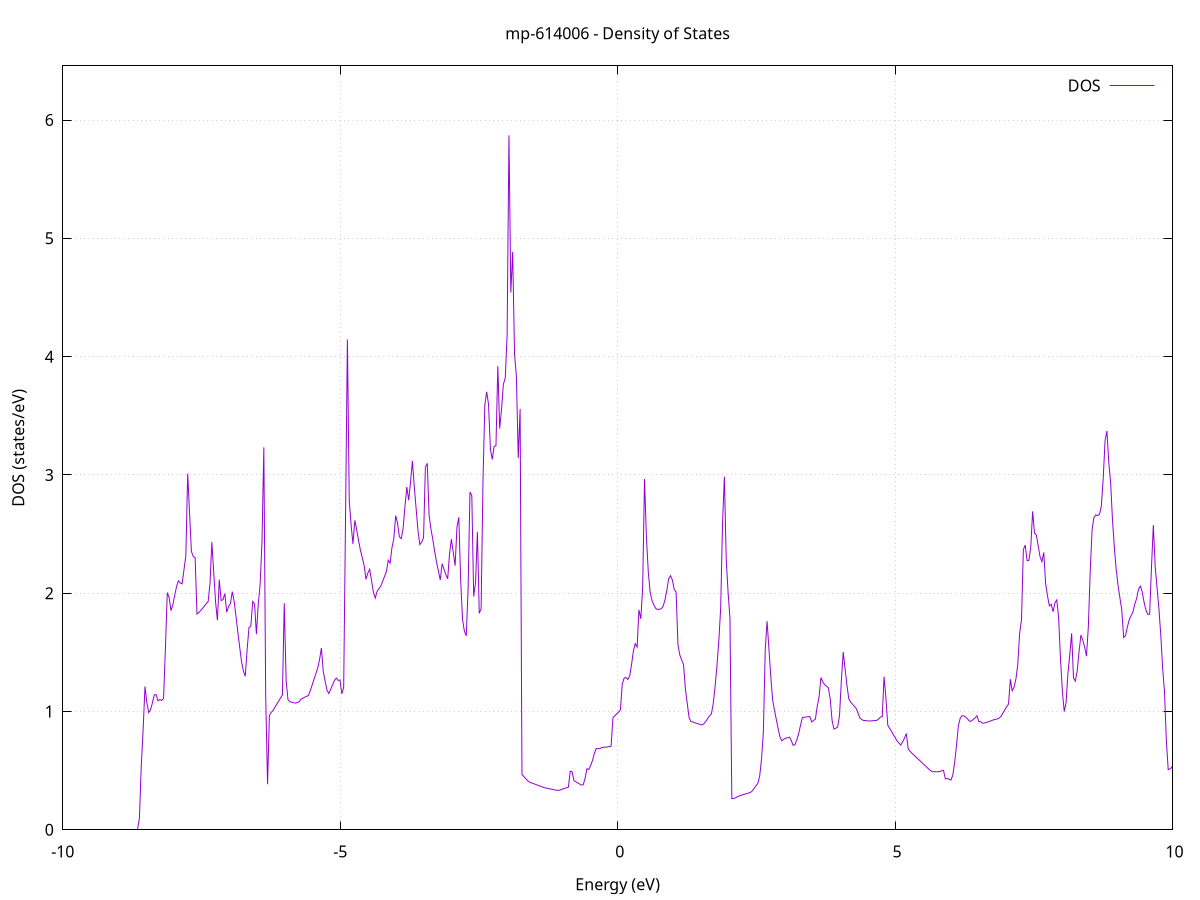 set title 'mp-614006 - Density of States'
set xlabel 'Energy (eV)'
set ylabel 'DOS (states/eV)'
set grid
set xrange [-10:10]
set yrange [0:6.458]
set xzeroaxis lt -1
set terminal png size 800,600
set output 'mp-614006_dos_gnuplot.png'
plot '-' using 1:2 with lines title 'DOS'
-23.345200 0.000000
-23.311700 0.000000
-23.278300 0.000000
-23.244800 0.000000
-23.211300 0.000000
-23.177900 0.000000
-23.144400 0.000000
-23.110900 0.000000
-23.077500 0.000000
-23.044000 0.000000
-23.010500 0.000000
-22.977000 0.000000
-22.943600 0.000000
-22.910100 0.000000
-22.876600 0.000000
-22.843200 0.000000
-22.809700 0.000000
-22.776200 0.000000
-22.742800 0.000000
-22.709300 0.000000
-22.675800 0.000000
-22.642400 0.000000
-22.608900 0.000000
-22.575400 0.000000
-22.542000 0.000000
-22.508500 0.000000
-22.475000 0.000000
-22.441600 0.000000
-22.408100 0.000000
-22.374600 0.000000
-22.341100 0.000000
-22.307700 0.000000
-22.274200 0.000000
-22.240700 0.000000
-22.207300 0.000000
-22.173800 0.000000
-22.140300 0.000000
-22.106900 0.000000
-22.073400 0.000000
-22.039900 0.000000
-22.006500 0.000000
-21.973000 0.000000
-21.939500 0.000000
-21.906100 0.000000
-21.872600 0.000000
-21.839100 0.000000
-21.805600 0.000000
-21.772200 0.000000
-21.738700 0.000000
-21.705200 0.000000
-21.671800 0.000000
-21.638300 0.000000
-21.604800 0.000000
-21.571400 0.000000
-21.537900 0.000000
-21.504400 0.000000
-21.471000 0.000000
-21.437500 0.000000
-21.404000 0.000000
-21.370600 0.000000
-21.337100 0.000000
-21.303600 0.000000
-21.270100 0.000000
-21.236700 0.000000
-21.203200 0.000000
-21.169700 0.000000
-21.136300 0.000000
-21.102800 0.000000
-21.069300 0.000000
-21.035900 0.000000
-21.002400 0.000000
-20.968900 0.000000
-20.935500 0.000000
-20.902000 0.000000
-20.868500 0.000000
-20.835100 0.000000
-20.801600 0.000000
-20.768100 0.000000
-20.734700 0.000000
-20.701200 0.000000
-20.667700 0.000000
-20.634200 0.000000
-20.600800 0.000000
-20.567300 0.000000
-20.533800 0.000000
-20.500400 0.000000
-20.466900 0.000000
-20.433400 0.000000
-20.400000 0.000000
-20.366500 0.000000
-20.333000 0.000000
-20.299600 0.059600
-20.266100 0.731300
-20.232600 0.445300
-20.199200 0.503000
-20.165700 0.481400
-20.132200 0.460300
-20.098700 0.481900
-20.065300 0.503500
-20.031800 0.486800
-19.998300 0.485700
-19.964900 0.484600
-19.931400 0.496300
-19.897900 0.508600
-19.864500 0.520800
-19.831000 0.511200
-19.797500 0.507700
-19.764100 0.777700
-19.730600 0.962300
-19.697100 1.037800
-19.663700 1.091500
-19.630200 1.037200
-19.596700 1.060500
-19.563300 1.087900
-19.529800 1.079200
-19.496300 1.085600
-19.462800 1.092800
-19.429400 1.114600
-19.395900 1.137000
-19.362400 1.156700
-19.329000 1.145000
-19.295500 1.157400
-19.262000 1.171400
-19.228600 1.186700
-19.195100 1.206100
-19.161600 1.225600
-19.128200 1.233600
-19.094700 1.245800
-19.061200 1.262400
-19.027800 1.284400
-18.994300 1.305600
-18.960800 1.326700
-18.927300 1.348600
-18.893900 1.369700
-18.860400 1.392400
-18.826900 1.415400
-18.793500 1.439000
-18.760000 1.463100
-18.726500 1.504900
-18.693100 1.539600
-18.659600 1.574400
-18.626100 1.622600
-18.592700 1.665200
-18.559200 1.707400
-18.525700 1.750800
-18.492300 1.794600
-18.458800 1.856100
-18.425300 1.941600
-18.391800 2.044200
-18.358400 2.154500
-18.324900 2.262400
-18.291400 2.389700
-18.258000 2.531100
-18.224500 2.707800
-18.191000 3.081300
-18.157600 8.892100
-18.124100 3.334200
-18.090600 3.040400
-18.057200 3.274600
-18.023700 3.293800
-17.990200 3.867300
-17.956800 4.174800
-17.923300 3.066300
-17.889800 2.949700
-17.856400 2.785000
-17.822900 2.576500
-17.789400 2.119100
-17.755900 2.213400
-17.722500 0.000000
-17.689000 0.000000
-17.655500 0.000000
-17.622100 0.000000
-17.588600 0.000000
-17.555100 0.000000
-17.521700 0.000000
-17.488200 0.000000
-17.454700 0.000000
-17.421300 0.000000
-17.387800 0.000000
-17.354300 0.000000
-17.320900 0.000000
-17.287400 0.000000
-17.253900 0.000000
-17.220400 0.000000
-17.187000 0.000000
-17.153500 0.000000
-17.120000 0.000000
-17.086600 0.000000
-17.053100 0.000000
-17.019600 0.000000
-16.986200 0.000000
-16.952700 0.000000
-16.919200 0.000000
-16.885800 0.000000
-16.852300 0.000000
-16.818800 0.000000
-16.785400 0.000000
-16.751900 0.000000
-16.718400 0.000000
-16.684900 0.000000
-16.651500 0.000000
-16.618000 0.000000
-16.584500 0.000000
-16.551100 0.000000
-16.517600 0.000000
-16.484100 0.000000
-16.450700 0.000000
-16.417200 0.000000
-16.383700 0.000000
-16.350300 0.000000
-16.316800 0.000000
-16.283300 0.000000
-16.249900 0.000000
-16.216400 0.000000
-16.182900 0.000000
-16.149500 0.000000
-16.116000 0.000000
-16.082500 0.000000
-16.049000 0.000000
-16.015600 0.000000
-15.982100 0.000000
-15.948600 0.000000
-15.915200 0.000000
-15.881700 0.000000
-15.848200 0.000000
-15.814800 0.000000
-15.781300 0.000000
-15.747800 0.000000
-15.714400 0.000000
-15.680900 0.000000
-15.647400 0.000000
-15.614000 0.000000
-15.580500 0.000000
-15.547000 0.000000
-15.513500 0.000000
-15.480100 0.000000
-15.446600 0.000000
-15.413100 0.000000
-15.379700 0.000000
-15.346200 0.000000
-15.312700 0.000000
-15.279300 0.000000
-15.245800 0.000000
-15.212300 0.000000
-15.178900 0.000000
-15.145400 0.000000
-15.111900 0.000000
-15.078500 0.000000
-15.045000 0.000000
-15.011500 0.000000
-14.978100 0.000000
-14.944600 0.000000
-14.911100 0.000000
-14.877600 0.000000
-14.844200 0.000000
-14.810700 0.000000
-14.777200 0.000000
-14.743800 0.000000
-14.710300 0.000000
-14.676800 0.000000
-14.643400 0.000000
-14.609900 0.000000
-14.576400 0.000000
-14.543000 0.000000
-14.509500 0.000000
-14.476000 0.000000
-14.442600 0.000000
-14.409100 0.000000
-14.375600 0.000000
-14.342100 0.000000
-14.308700 0.000000
-14.275200 0.000000
-14.241700 0.000000
-14.208300 0.000000
-14.174800 0.000000
-14.141300 0.000000
-14.107900 0.000000
-14.074400 0.000000
-14.040900 0.000000
-14.007500 0.000000
-13.974000 0.000000
-13.940500 0.000000
-13.907100 0.000000
-13.873600 0.000000
-13.840100 0.000000
-13.806600 0.000000
-13.773200 0.000000
-13.739700 0.000000
-13.706200 0.000000
-13.672800 0.000000
-13.639300 0.000000
-13.605800 0.000000
-13.572400 0.000000
-13.538900 0.000000
-13.505400 0.000000
-13.472000 0.000000
-13.438500 0.000000
-13.405000 0.000000
-13.371600 0.000000
-13.338100 0.000000
-13.304600 0.000000
-13.271200 0.000000
-13.237700 0.000000
-13.204200 0.000000
-13.170700 0.000000
-13.137300 0.000000
-13.103800 0.000000
-13.070300 0.000000
-13.036900 0.000000
-13.003400 0.000000
-12.969900 0.000000
-12.936500 0.000000
-12.903000 0.000000
-12.869500 0.000000
-12.836100 0.000000
-12.802600 0.000000
-12.769100 0.000000
-12.735700 0.000000
-12.702200 0.000000
-12.668700 0.000000
-12.635200 0.000000
-12.601800 0.000000
-12.568300 0.000000
-12.534800 0.000000
-12.501400 0.000000
-12.467900 0.000000
-12.434400 0.000000
-12.401000 0.000000
-12.367500 0.000000
-12.334000 0.000000
-12.300600 0.000000
-12.267100 0.000000
-12.233600 0.000000
-12.200200 0.000000
-12.166700 0.000000
-12.133200 0.000000
-12.099700 0.000000
-12.066300 0.000000
-12.032800 0.000000
-11.999300 0.000000
-11.965900 0.000000
-11.932400 0.000000
-11.898900 0.000000
-11.865500 0.000000
-11.832000 0.000000
-11.798500 0.000000
-11.765100 0.000000
-11.731600 0.000000
-11.698100 0.000000
-11.664700 0.000000
-11.631200 0.000000
-11.597700 0.000000
-11.564300 0.000000
-11.530800 0.000000
-11.497300 0.000000
-11.463800 0.000000
-11.430400 0.000000
-11.396900 0.000000
-11.363400 0.000000
-11.330000 0.000000
-11.296500 0.000000
-11.263000 0.000000
-11.229600 0.000000
-11.196100 0.000000
-11.162600 0.000000
-11.129200 0.000000
-11.095700 0.000000
-11.062200 0.000000
-11.028800 0.000000
-10.995300 0.000000
-10.961800 0.000000
-10.928300 0.000000
-10.894900 0.000000
-10.861400 0.000000
-10.827900 0.000000
-10.794500 0.000000
-10.761000 0.000000
-10.727500 0.000000
-10.694100 0.000000
-10.660600 0.000000
-10.627100 0.000000
-10.593700 0.000000
-10.560200 0.000000
-10.526700 0.000000
-10.493300 0.000000
-10.459800 0.000000
-10.426300 0.000000
-10.392900 0.000000
-10.359400 0.000000
-10.325900 0.000000
-10.292400 0.000000
-10.259000 0.000000
-10.225500 0.000000
-10.192000 0.000000
-10.158600 0.000000
-10.125100 0.000000
-10.091600 0.000000
-10.058200 0.000000
-10.024700 0.000000
-9.991200 0.000000
-9.957800 0.000000
-9.924300 0.000000
-9.890800 0.000000
-9.857400 0.000000
-9.823900 0.000000
-9.790400 0.000000
-9.756900 0.000000
-9.723500 0.000000
-9.690000 0.000000
-9.656500 0.000000
-9.623100 0.000000
-9.589600 0.000000
-9.556100 0.000000
-9.522700 0.000000
-9.489200 0.000000
-9.455700 0.000000
-9.422300 0.000000
-9.388800 0.000000
-9.355300 0.000000
-9.321900 0.000000
-9.288400 0.000000
-9.254900 0.000000
-9.221400 0.000000
-9.188000 0.000000
-9.154500 0.000000
-9.121000 0.000000
-9.087600 0.000000
-9.054100 0.000000
-9.020600 0.000000
-8.987200 0.000000
-8.953700 0.000000
-8.920200 0.000000
-8.886800 0.000000
-8.853300 0.000000
-8.819800 0.000000
-8.786400 0.000000
-8.752900 0.000000
-8.719400 0.000000
-8.686000 0.000000
-8.652500 0.000000
-8.619000 0.097700
-8.585500 0.543200
-8.552100 0.846100
-8.518600 1.211600
-8.485100 1.075500
-8.451700 0.990800
-8.418200 1.015100
-8.384700 1.072800
-8.351300 1.141800
-8.317800 1.142200
-8.284300 1.090000
-8.250900 1.100600
-8.217400 1.093200
-8.183900 1.111300
-8.150500 1.533000
-8.117000 2.005000
-8.083500 1.963000
-8.050000 1.852800
-8.016600 1.900800
-7.983100 1.981900
-7.949600 2.056400
-7.916200 2.104400
-7.882700 2.086000
-7.849200 2.079600
-7.815800 2.198900
-7.782300 2.317200
-7.748800 3.011700
-7.715400 2.682000
-7.681900 2.352300
-7.648400 2.310600
-7.615000 2.301400
-7.581500 1.823100
-7.548000 1.836700
-7.514500 1.854000
-7.481100 1.871400
-7.447600 1.892200
-7.414100 1.913600
-7.380700 1.927700
-7.347200 2.079700
-7.313700 2.432200
-7.280300 2.179500
-7.246800 1.928400
-7.213300 1.771500
-7.179900 2.114600
-7.146400 1.938500
-7.112900 1.945200
-7.079500 1.997200
-7.046000 1.839500
-7.012500 1.886900
-6.979100 1.911400
-6.945600 2.013400
-6.912100 1.932700
-6.878600 1.804900
-6.845200 1.669600
-6.811700 1.543800
-6.778200 1.420100
-6.744800 1.342000
-6.711300 1.298200
-6.677800 1.523800
-6.644400 1.708900
-6.610900 1.721600
-6.577400 1.930100
-6.544000 1.908900
-6.510500 1.653800
-6.477000 1.908100
-6.443600 2.073600
-6.410100 2.431400
-6.376600 3.233200
-6.343100 1.130200
-6.309700 0.384800
-6.276200 0.966800
-6.242700 0.992400
-6.209300 1.010400
-6.175800 1.036400
-6.142300 1.062400
-6.108900 1.088300
-6.075400 1.114300
-6.041900 1.140300
-6.008500 1.914800
-5.975000 1.260900
-5.941500 1.099700
-5.908100 1.082600
-5.874600 1.078300
-5.841100 1.074400
-5.807700 1.070500
-5.774200 1.076100
-5.740700 1.082100
-5.707200 1.104600
-5.673800 1.112600
-5.640300 1.120700
-5.606800 1.128000
-5.573400 1.134200
-5.539900 1.175600
-5.506400 1.224100
-5.473000 1.271600
-5.439500 1.318900
-5.406000 1.366300
-5.372600 1.438400
-5.339100 1.536200
-5.305600 1.337700
-5.272200 1.258200
-5.238700 1.179700
-5.205200 1.151500
-5.171700 1.188300
-5.138300 1.225200
-5.104800 1.262100
-5.071300 1.282400
-5.037900 1.263400
-5.004400 1.264400
-4.970900 1.149300
-4.937500 1.204700
-4.904000 2.652100
-4.870500 4.145200
-4.837100 2.784200
-4.803600 2.575700
-4.770100 2.416600
-4.736700 2.615400
-4.703200 2.537400
-4.669700 2.445500
-4.636200 2.364400
-4.602800 2.300400
-4.569300 2.235200
-4.535800 2.117900
-4.502400 2.170500
-4.468900 2.202500
-4.435400 2.105700
-4.402000 2.009200
-4.368500 1.958300
-4.335000 2.015400
-4.301600 2.039300
-4.268100 2.060800
-4.234600 2.101500
-4.201200 2.142200
-4.167700 2.182900
-4.134200 2.279300
-4.100800 2.253400
-4.067300 2.385600
-4.033800 2.461900
-4.000300 2.656200
-3.966900 2.590900
-3.933400 2.476200
-3.899900 2.460600
-3.866500 2.546600
-3.833000 2.732600
-3.799500 2.897900
-3.766100 2.786100
-3.732600 2.940500
-3.699100 3.117100
-3.665700 2.904200
-3.632200 2.716500
-3.598700 2.529600
-3.565300 2.410700
-3.531800 2.432500
-3.498300 2.469500
-3.464800 3.066100
-3.431400 3.098200
-3.397900 2.658300
-3.364400 2.541300
-3.331000 2.453500
-3.297500 2.351200
-3.264000 2.263600
-3.230600 2.188100
-3.197100 2.111900
-3.163600 2.249200
-3.130200 2.203300
-3.096700 2.158900
-3.063200 2.120400
-3.029800 2.334300
-2.996300 2.457000
-2.962800 2.344800
-2.929300 2.232600
-2.895900 2.558800
-2.862400 2.642300
-2.828900 2.104000
-2.795500 1.778500
-2.762000 1.678600
-2.728500 1.639600
-2.695100 2.039300
-2.661600 2.855700
-2.628100 2.823400
-2.594700 1.972700
-2.561200 2.089300
-2.527700 2.518800
-2.494300 1.830000
-2.460800 1.868900
-2.427300 2.940400
-2.393900 3.589400
-2.360400 3.702400
-2.326900 3.597300
-2.293400 3.218400
-2.260000 3.130700
-2.226500 3.240800
-2.193000 3.247300
-2.159600 3.919700
-2.126100 3.391600
-2.092600 3.554900
-2.059200 3.767600
-2.025700 3.818000
-1.992200 4.178400
-1.958800 5.870900
-1.925300 4.541100
-1.891800 4.884700
-1.858400 4.022300
-1.824900 3.834200
-1.791400 3.143500
-1.757900 3.557600
-1.724500 0.468500
-1.691000 0.450700
-1.657500 0.432900
-1.624100 0.415000
-1.590600 0.402700
-1.557100 0.396900
-1.523700 0.391100
-1.490200 0.385300
-1.456700 0.379500
-1.423300 0.373700
-1.389800 0.367900
-1.356300 0.362100
-1.322900 0.356300
-1.289400 0.352400
-1.255900 0.349200
-1.222500 0.345900
-1.189000 0.342700
-1.155500 0.339400
-1.122000 0.336200
-1.088600 0.332900
-1.055100 0.333900
-1.021600 0.339100
-0.988200 0.344300
-0.954700 0.349500
-0.921200 0.354800
-0.887800 0.360200
-0.854300 0.495300
-0.820800 0.490900
-0.787400 0.415100
-0.753900 0.405900
-0.720400 0.396600
-0.687000 0.387400
-0.653500 0.378200
-0.620000 0.380900
-0.586500 0.436300
-0.553100 0.516100
-0.519600 0.510100
-0.486100 0.543400
-0.452700 0.586900
-0.419200 0.646100
-0.385700 0.687000
-0.352300 0.685200
-0.318800 0.687000
-0.285300 0.694900
-0.251900 0.698400
-0.218400 0.697700
-0.184900 0.700800
-0.151500 0.702800
-0.118000 0.706800
-0.084500 0.948000
-0.051000 0.964200
-0.017600 0.978900
0.015900 0.994100
0.049400 1.014100
0.082800 1.227800
0.116300 1.282100
0.149800 1.288100
0.183200 1.270600
0.216700 1.299100
0.250200 1.395000
0.283600 1.511500
0.317100 1.573600
0.350600 1.544600
0.384000 1.859400
0.417500 1.783200
0.451000 2.049800
0.484400 2.964600
0.517900 2.479900
0.551400 2.185900
0.584900 2.009800
0.618300 1.939200
0.651800 1.901400
0.685300 1.871600
0.718700 1.862400
0.752200 1.864200
0.785700 1.868800
0.819100 1.889300
0.852600 1.941500
0.886100 2.022100
0.919500 2.122200
0.953000 2.147800
0.986500 2.111200
1.019900 2.031500
1.053400 2.010200
1.086900 1.565400
1.120400 1.477300
1.153800 1.435700
1.187300 1.396700
1.220800 1.192000
1.254200 1.068500
1.287700 0.948000
1.321200 0.915200
1.354600 0.911000
1.388100 0.905300
1.421600 0.899900
1.455000 0.894800
1.488500 0.890000
1.522000 0.887000
1.555400 0.897600
1.588900 0.916200
1.622400 0.941000
1.655900 0.963700
1.689300 0.979700
1.722800 1.066900
1.756300 1.210900
1.789700 1.386200
1.823200 1.596400
1.856700 1.869500
1.890100 2.586100
1.923600 2.985000
1.957100 2.286300
1.990500 2.006400
2.024000 1.789900
2.057500 0.263200
2.090900 0.265700
2.124400 0.268200
2.157900 0.279600
2.191300 0.285600
2.224800 0.291700
2.258300 0.296400
2.291800 0.301100
2.325200 0.305800
2.358700 0.310500
2.392200 0.315200
2.425600 0.328200
2.459100 0.349500
2.492600 0.370900
2.526000 0.392200
2.559500 0.451800
2.593000 0.597700
2.626400 0.828400
2.659900 1.522900
2.693400 1.762800
2.726800 1.527700
2.760300 1.292600
2.793800 1.095300
2.827300 1.009200
2.860700 0.929400
2.894200 0.850400
2.927700 0.780800
2.961100 0.752400
2.994600 0.765400
3.028100 0.773700
3.061500 0.778300
3.095000 0.782800
3.128500 0.755600
3.161900 0.714100
3.195400 0.718700
3.228900 0.760900
3.262300 0.812700
3.295800 0.883600
3.329300 0.949200
3.362700 0.951800
3.396200 0.953600
3.429700 0.955400
3.463200 0.957200
3.496600 0.911400
3.530100 0.923500
3.563600 0.935600
3.597000 1.043800
3.630500 1.124300
3.664000 1.286600
3.697400 1.250800
3.730900 1.225900
3.764400 1.214000
3.797800 1.199700
3.831300 1.106100
3.864800 0.924700
3.898200 0.851800
3.931700 0.858600
3.965200 0.868500
3.998700 0.967500
4.032100 1.261800
4.065600 1.502500
4.099100 1.361800
4.132500 1.221800
4.166000 1.107100
4.199500 1.079700
4.232900 1.061600
4.266400 1.043400
4.299900 1.025200
4.333300 0.984500
4.366800 0.943800
4.400300 0.932300
4.433700 0.921300
4.467200 0.921300
4.500700 0.920500
4.534200 0.919500
4.567600 0.920400
4.601100 0.921900
4.634600 0.923500
4.668000 0.925000
4.701500 0.935500
4.735000 0.952800
4.768400 0.957200
4.801900 1.294200
4.835400 1.112600
4.868800 0.883800
4.902300 0.857800
4.935800 0.831500
4.969200 0.804500
5.002700 0.777500
5.036200 0.750500
5.069600 0.733500
5.103100 0.716100
5.136600 0.743500
5.170100 0.775400
5.203500 0.813600
5.237000 0.681200
5.270500 0.663300
5.303900 0.646700
5.337400 0.632000
5.370900 0.617300
5.404300 0.602600
5.437800 0.588000
5.471300 0.573300
5.504700 0.558600
5.538200 0.543800
5.571700 0.529000
5.605100 0.514200
5.638600 0.499400
5.672100 0.491700
5.705600 0.491200
5.739000 0.490600
5.772500 0.490100
5.806000 0.494100
5.839400 0.498300
5.872900 0.502400
5.906400 0.429400
5.939800 0.434000
5.973300 0.427900
6.006800 0.420300
6.040200 0.460700
6.073700 0.570700
6.107200 0.713200
6.140600 0.880000
6.174100 0.942600
6.207600 0.965100
6.241100 0.962600
6.274500 0.951800
6.308000 0.936300
6.341500 0.917200
6.374900 0.919100
6.408400 0.932700
6.441900 0.946100
6.475300 0.963900
6.508800 0.914600
6.542300 0.913400
6.575700 0.900600
6.609200 0.902200
6.642700 0.907100
6.676100 0.912400
6.709600 0.917800
6.743100 0.923700
6.776500 0.929900
6.810000 0.933100
6.843500 0.936500
6.877000 0.945000
6.910400 0.958300
6.943900 0.986900
6.977400 1.014400
7.010800 1.040900
7.044300 1.061400
7.077800 1.273100
7.111200 1.174900
7.144700 1.205900
7.178200 1.274600
7.211600 1.399300
7.245100 1.660700
7.278600 1.776000
7.312000 2.368600
7.345500 2.406400
7.379000 2.275700
7.412500 2.278100
7.445900 2.392100
7.479400 2.692100
7.512900 2.507400
7.546300 2.491000
7.579800 2.398500
7.613300 2.308200
7.646700 2.266400
7.680200 2.345000
7.713700 2.080500
7.747100 1.977200
7.780600 1.893100
7.814100 1.906600
7.847500 1.843100
7.881000 1.917800
7.914500 1.943400
7.947900 1.790600
7.981400 1.443900
8.014900 1.175500
8.048400 0.999400
8.081800 1.074800
8.115300 1.321800
8.148800 1.481100
8.182200 1.661300
8.215700 1.282900
8.249200 1.256800
8.282600 1.343200
8.316100 1.507800
8.349600 1.645700
8.383000 1.603100
8.416500 1.545400
8.450000 1.467500
8.483400 1.717000
8.516900 2.180600
8.550400 2.535800
8.583900 2.639200
8.617300 2.662100
8.650800 2.656300
8.684300 2.666300
8.717700 2.736800
8.751200 2.969000
8.784700 3.290700
8.818100 3.371500
8.851600 3.105100
8.885100 2.935800
8.918500 2.616700
8.952000 2.388700
8.985500 2.199700
9.018900 2.063400
9.052400 1.960500
9.085900 1.857300
9.119400 1.625700
9.152800 1.640800
9.186300 1.714000
9.219800 1.774500
9.253200 1.811000
9.286700 1.840500
9.320200 1.907500
9.353600 1.955700
9.387100 2.031900
9.420600 2.059400
9.454000 2.012200
9.487500 1.924300
9.521000 1.857100
9.554400 1.820900
9.587900 1.821900
9.621400 2.221100
9.654800 2.575900
9.688300 2.223900
9.721800 2.044800
9.755300 1.867900
9.788700 1.647400
9.822200 1.367300
9.855700 1.167200
9.889100 0.754400
9.922600 0.509200
9.956100 0.514900
9.989500 0.529700
10.023000 0.552300
10.056500 0.582200
10.089900 0.612200
10.123400 0.642300
10.156900 0.679700
10.190300 0.689500
10.223800 0.746000
10.257300 0.967100
10.290800 1.376700
10.324200 1.648900
10.357700 1.881200
10.391200 2.065500
10.424600 2.367300
10.458100 2.203000
10.491600 2.063700
10.525000 2.029900
10.558500 1.839100
10.592000 1.706400
10.625400 1.790800
10.658900 1.741800
10.692400 1.692900
10.725800 1.645200
10.759300 1.789200
10.792800 1.698200
10.826300 1.612700
10.859700 1.481800
10.893200 1.415700
10.926700 1.401500
10.960100 1.387300
10.993600 1.374100
11.027100 1.371100
11.060500 1.368800
11.094000 1.366600
11.127500 1.365800
11.160900 1.359100
11.194400 1.424800
11.227900 1.807600
11.261300 1.341500
11.294800 1.371800
11.328300 1.751900
11.361700 1.707100
11.395200 1.416800
11.428700 1.346800
11.462200 1.219500
11.495600 1.065000
11.529100 0.719900
11.562600 0.718400
11.596000 0.718200
11.629500 0.744200
11.663000 0.780100
11.696400 0.819600
11.729900 1.558400
11.763400 2.695600
11.796800 3.575800
11.830300 4.813900
11.863800 4.888600
11.897200 3.519400
11.930700 2.984600
11.964200 3.029400
11.997700 2.385100
12.031100 2.103200
12.064600 2.089700
12.098100 2.119900
12.131500 1.995800
12.165000 2.187700
12.198500 2.417400
12.231900 2.169800
12.265400 2.025700
12.298900 1.807800
12.332300 1.537400
12.365800 1.476000
12.399300 1.650900
12.432700 1.832800
12.466200 2.038400
12.499700 2.174900
12.533100 2.444500
12.566600 2.861000
12.600100 2.916800
12.633600 3.225100
12.667000 3.302500
12.700500 3.285800
12.734000 2.951700
12.767400 2.753900
12.800900 2.480300
12.834400 2.269900
12.867800 2.130600
12.901300 2.042300
12.934800 1.999700
12.968200 1.976400
13.001700 1.871300
13.035200 2.133500
13.068600 2.477000
13.102100 2.804700
13.135600 3.117700
13.169100 3.434600
13.202500 3.441700
13.236000 3.354000
13.269500 3.257000
13.302900 3.131500
13.336400 2.713200
13.369900 2.591400
13.403300 2.516000
13.436800 2.213000
13.470300 2.183100
13.503700 2.133200
13.537200 2.191000
13.570700 2.324600
13.604100 2.321600
13.637600 2.227400
13.671100 1.977800
13.704600 2.082500
13.738000 1.996500
13.771500 1.979900
13.805000 2.031500
13.838400 2.178600
13.871900 2.331600
13.905400 2.705000
13.938800 3.305600
13.972300 3.105300
14.005800 3.342600
14.039200 3.255100
14.072700 3.104000
14.106200 2.992400
14.139600 2.763800
14.173100 2.691200
14.206600 2.603100
14.240000 2.542400
14.273500 2.528400
14.307000 2.536800
14.340500 2.499600
14.373900 2.521600
14.407400 2.180300
14.440900 2.218300
14.474300 2.383600
14.507800 2.752900
14.541300 2.436200
14.574700 2.444600
14.608200 2.416700
14.641700 2.389100
14.675100 2.562400
14.708600 3.008300
14.742100 2.919700
14.775500 2.543700
14.809000 2.349500
14.842500 2.146400
14.876000 1.862600
14.909400 1.800900
14.942900 1.732400
14.976400 1.709400
15.009800 1.783800
15.043300 1.851700
15.076800 1.952500
15.110200 2.166700
15.143700 2.288900
15.177200 2.135100
15.210600 2.094500
15.244100 1.521400
15.277600 1.507100
15.311000 1.357200
15.344500 1.312800
15.378000 1.916800
15.411500 2.146500
15.444900 2.443800
15.478400 3.222600
15.511900 4.300100
15.545300 5.771800
15.578800 6.818600
15.612300 6.995200
15.645700 6.045200
15.679200 4.741800
15.712700 4.352700
15.746100 3.745300
15.779600 3.516700
15.813100 3.364800
15.846500 3.206300
15.880000 3.409500
15.913500 2.096600
15.946900 1.690500
15.980400 1.422000
16.013900 1.388000
16.047400 1.468900
16.080800 1.676100
16.114300 1.799000
16.147800 1.843600
16.181200 2.110700
16.214700 2.426800
16.248200 2.697900
16.281600 2.866200
16.315100 2.929400
16.348600 2.688500
16.382000 2.335200
16.415500 2.011400
16.449000 1.824800
16.482400 1.769100
16.515900 1.724100
16.549400 1.754300
16.582900 1.835800
16.616300 2.072100
16.649800 2.445400
16.683300 2.612800
16.716700 2.708300
16.750200 2.693100
16.783700 2.624000
16.817100 2.353700
16.850600 2.148700
16.884100 1.934800
16.917500 1.667200
16.951000 1.343600
16.984500 0.975700
17.017900 0.757000
17.051400 0.651300
17.084900 0.563900
17.118300 0.500700
17.151800 0.464100
17.185300 0.438800
17.218800 0.413500
17.252200 0.388400
17.285700 0.387300
17.319200 0.404100
17.352600 0.415500
17.386100 0.427100
17.419600 0.164200
17.453000 0.176600
17.486500 0.189300
17.520000 0.243300
17.553400 0.366600
17.586900 0.565800
17.620400 0.768000
17.653800 1.111200
17.687300 1.461300
17.720800 1.648100
17.754300 1.683200
17.787700 1.707400
17.821200 2.091800
17.854700 1.836300
17.888100 1.604400
17.921600 1.665300
17.955100 1.902900
17.988500 1.850000
18.022000 1.860700
18.055500 1.915100
18.088900 1.983500
18.122400 2.013600
18.155900 1.978400
18.189300 1.938600
18.222800 1.880200
18.256300 1.915800
18.289800 2.013100
18.323200 2.024200
18.356700 2.080200
18.390200 2.094900
18.423600 2.058000
18.457100 2.077300
18.490600 2.119000
18.524000 2.102300
18.557500 1.780900
18.591000 1.838500
18.624400 1.964900
18.657900 2.164000
18.691400 2.321700
18.724800 2.333700
18.758300 2.532700
18.791800 2.984400
18.825200 3.668300
18.858700 4.025100
18.892200 4.059800
18.925700 3.499400
18.959100 2.965400
18.992600 2.593700
19.026100 2.425900
19.059500 2.282700
19.093000 2.132300
19.126500 2.010200
19.159900 1.962800
19.193400 1.892800
19.226900 1.815300
19.260300 1.749600
19.293800 1.669000
19.327300 1.615800
19.360700 1.574400
19.394200 1.541700
19.427700 1.427800
19.461200 1.328500
19.494600 1.252400
19.528100 1.197400
19.561600 1.155200
19.595000 1.175000
19.628500 1.337400
19.662000 0.927600
19.695400 0.942900
19.728900 0.970600
19.762400 0.987000
19.795800 1.095000
19.829300 1.191500
19.862800 1.327900
19.896200 1.604600
19.929700 1.948900
19.963200 1.343000
19.996600 1.166900
20.030100 1.032000
20.063600 0.969600
20.097100 1.044000
20.130500 1.221000
20.164000 1.414400
20.197500 1.602400
20.230900 1.754800
20.264400 1.823200
20.297900 1.816800
20.331300 1.812700
20.364800 1.869700
20.398300 1.895700
20.431700 1.943400
20.465200 1.961700
20.498700 2.000800
20.532100 1.991000
20.565600 1.958100
20.599100 1.928400
20.632600 1.888300
20.666000 1.859200
20.699500 1.848100
20.733000 1.837700
20.766400 1.798500
20.799900 1.754600
20.833400 1.736600
20.866800 1.728000
20.900300 1.948000
20.933800 2.211500
20.967200 2.412100
21.000700 2.441000
21.034200 2.499900
21.067600 2.285600
21.101100 2.159700
21.134600 2.128700
21.168100 2.148200
21.201500 2.218900
21.235000 2.122200
21.268500 2.001500
21.301900 1.828700
21.335400 1.630900
21.368900 1.532100
21.402300 1.580300
21.435800 1.768900
21.469300 2.042300
21.502700 2.269500
21.536200 2.643900
21.569700 2.844100
21.603100 2.772800
21.636600 2.707400
21.670100 2.665300
21.703500 2.573700
21.737000 2.520100
21.770500 1.667300
21.804000 1.487800
21.837400 1.382400
21.870900 1.318800
21.904400 1.291500
21.937800 1.374000
21.971300 1.417300
22.004800 1.768700
22.038200 5.103200
22.071700 2.933400
22.105200 3.031500
22.138600 3.080300
22.172100 3.243300
22.205600 3.314300
22.239000 3.240500
22.272500 3.346300
22.306000 3.500500
22.339500 3.567700
22.372900 3.608700
22.406400 3.591500
22.439900 3.358400
22.473300 3.195100
22.506800 3.502500
22.540300 4.078500
22.573700 2.330600
22.607200 2.151500
22.640700 2.098400
22.674100 2.106000
22.707600 2.134800
22.741100 2.170800
22.774500 2.187000
22.808000 2.260300
22.841500 2.421600
22.875000 2.462500
22.908400 2.576600
22.941900 2.654100
22.975400 2.692000
23.008800 2.730500
23.042300 2.760700
23.075800 2.787400
23.109200 2.793600
23.142700 2.534000
23.176200 2.814000
23.209600 2.607000
23.243100 2.593900
23.276600 2.743700
23.310000 3.005600
23.343500 3.200500
23.377000 3.198600
23.410400 3.068400
23.443900 2.933500
23.477400 2.830900
23.510900 2.792000
23.544300 2.741700
23.577800 2.813000
23.611300 2.669200
23.644700 2.685100
23.678200 2.739000
23.711700 2.613300
23.745100 2.612100
23.778600 2.610600
23.812100 2.608600
23.845500 2.689800
23.879000 2.808200
23.912500 2.832800
23.945900 2.764300
23.979400 2.720600
24.012900 2.710900
24.046400 2.712400
24.079800 2.763300
24.113300 2.845500
24.146800 2.598000
24.180200 2.825800
24.213700 2.235400
24.247200 2.105200
24.280600 2.033700
24.314100 2.011100
24.347600 1.994900
24.381000 1.987600
24.414500 1.984300
24.448000 1.992600
24.481400 2.025900
24.514900 2.074700
24.548400 2.114900
24.581800 2.213000
24.615300 2.249300
24.648800 2.325500
24.682300 2.535500
24.715700 2.818500
24.749200 2.998300
24.782700 2.997800
24.816100 3.002400
24.849600 2.984100
24.883100 2.972000
24.916500 2.735100
24.950000 2.618600
24.983500 2.486200
25.016900 2.536100
25.050400 2.459100
25.083900 2.440200
25.117300 2.427000
25.150800 2.414300
25.184300 2.430700
25.217800 2.353400
25.251200 2.309400
25.284700 2.284600
25.318200 2.285000
25.351600 2.378500
25.385100 2.401500
25.418600 2.209200
25.452000 2.197700
25.485500 2.121500
25.519000 2.066600
25.552400 2.515400
25.585900 2.121700
25.619400 1.955700
25.652800 1.879100
25.686300 1.883100
25.719800 1.915500
25.753300 1.992600
25.786700 2.065800
25.820200 2.074400
25.853700 2.067400
25.887100 2.062400
25.920600 2.119100
25.954100 2.040100
25.987500 1.857700
26.021000 1.797400
26.054500 1.769600
26.087900 1.745800
26.121400 1.721700
26.154900 1.693100
26.188300 1.652800
26.221800 1.597300
26.255300 1.694100
26.288700 1.736500
26.322200 1.762700
26.355700 1.778700
26.389200 1.796300
26.422600 1.806500
26.456100 1.831900
26.489600 1.759300
26.523000 1.724600
26.556500 1.758900
26.590000 1.815700
26.623400 1.920100
26.656900 2.017400
26.690400 2.126800
26.723800 2.269300
26.757300 2.384300
26.790800 2.449000
26.824200 2.498100
26.857700 2.549100
26.891200 2.576600
26.924700 2.501100
26.958100 2.394900
26.991600 2.387500
27.025100 2.357800
27.058500 2.253600
27.092000 2.032900
27.125500 1.911100
27.158900 1.838300
27.192400 1.957700
27.225900 1.979600
27.259300 2.141300
27.292800 2.262500
27.326300 2.267800
27.359700 2.147400
27.393200 2.096000
27.426700 2.004300
27.460200 1.987300
27.493600 2.016600
27.527100 2.069800
27.560600 2.173500
27.594000 2.210600
27.627500 2.023100
27.661000 1.984700
27.694400 1.963100
27.727900 1.832600
27.761400 1.509800
27.794800 1.266800
27.828300 1.190900
27.861800 1.141000
27.895200 1.122900
27.928700 1.164600
27.962200 1.310300
27.995600 1.361500
28.029100 1.384700
28.062600 1.458900
28.096100 1.581500
28.129500 1.744700
28.163000 1.895300
28.196500 2.117300
28.229900 2.257900
28.263400 2.407000
28.296900 2.591600
28.330300 2.650600
28.363800 2.656200
28.397300 2.621100
28.430700 2.568500
28.464200 2.523400
28.497700 2.449500
28.531100 2.428600
28.564600 2.495500
28.598100 2.394000
28.631600 2.195600
28.665000 2.182500
28.698500 2.121900
28.732000 2.010700
28.765400 1.936600
28.798900 1.903100
28.832400 1.952000
28.865800 1.980500
28.899300 1.985500
28.932800 1.984300
28.966200 1.993600
28.999700 1.895800
29.033200 1.819300
29.066600 1.796200
29.100100 1.765400
29.133600 1.744400
29.167000 1.727100
29.200500 1.794400
29.234000 1.939900
29.267500 2.069100
29.300900 1.839400
29.334400 1.877700
29.367900 1.919200
29.401300 1.986300
29.434800 2.048600
29.468300 2.102800
29.501700 2.159500
29.535200 2.270100
29.568700 2.420900
29.602100 2.532400
29.635600 2.552500
29.669100 2.161400
29.702500 1.923000
29.736000 1.753500
29.769500 1.646800
29.803000 1.579800
29.836400 1.570400
29.869900 1.579600
29.903400 1.596500
29.936800 1.642600
29.970300 1.683300
30.003800 1.724100
30.037200 1.784000
30.070700 1.861600
30.104200 1.977000
30.137600 2.168700
30.171100 2.251100
30.204600 2.296800
30.238000 2.389300
30.271500 2.566800
30.305000 2.507300
30.338500 2.465200
30.371900 2.397700
30.405400 2.257400
30.438900 2.274000
30.472300 2.407000
30.505800 2.429300
30.539300 2.348500
30.572700 2.330100
30.606200 2.372600
30.639700 2.456600
30.673100 2.547900
30.706600 2.553500
30.740100 2.595000
30.773500 2.790800
30.807000 2.878300
30.840500 2.921700
30.873900 2.813000
30.907400 2.585700
30.940900 2.401100
30.974400 2.367200
31.007800 2.389400
31.041300 2.451500
31.074800 2.594600
31.108200 2.872300
31.141700 3.359600
31.175200 3.118800
31.208600 3.097700
31.242100 3.241900
31.275600 3.246100
31.309000 3.070000
31.342500 2.769000
31.376000 2.523900
31.409400 2.359900
31.442900 2.313500
31.476400 2.220600
31.509900 2.157100
31.543300 2.106600
31.576800 2.074700
31.610300 2.002100
31.643700 1.914100
31.677200 1.812400
31.710700 1.731400
31.744100 1.727000
31.777600 1.664700
31.811100 1.530600
31.844500 1.484000
31.878000 1.518300
31.911500 1.529400
31.944900 1.557000
31.978400 1.592700
32.011900 1.624300
32.045400 1.673700
32.078800 1.749200
32.112300 1.846700
32.145800 1.957400
32.179200 2.176000
32.212700 2.251200
32.246200 2.304800
32.279600 2.537300
32.313100 2.687200
32.346600 2.707200
32.380000 2.486600
32.413500 2.371400
32.447000 2.339700
32.480400 2.253500
32.513900 2.146000
32.547400 2.086400
32.580800 2.054700
32.614300 2.030200
32.647800 2.007000
32.681300 1.988600
32.714700 2.023900
32.748200 2.058500
32.781700 2.114300
32.815100 2.265500
32.848600 2.470700
32.882100 2.394100
32.915500 2.391700
32.949000 2.357900
32.982500 2.324900
33.015900 2.315100
33.049400 2.164500
33.082900 2.082300
33.116300 2.101900
33.149800 2.269900
33.183300 2.355800
33.216800 2.603400
33.250200 2.756700
33.283700 2.878600
33.317200 2.966100
33.350600 2.834600
33.384100 2.787300
33.417600 2.739100
33.451000 2.735400
33.484500 2.630400
33.518000 2.628000
33.551400 2.632600
33.584900 2.647100
33.618400 3.083200
33.651800 3.094300
33.685300 3.168100
33.718800 2.987500
33.752200 3.054000
33.785700 3.295100
33.819200 3.411400
33.852700 3.508100
33.886100 3.461900
33.919600 3.359000
33.953100 3.222600
33.986500 2.924300
34.020000 2.904900
34.053500 3.171600
34.086900 3.189100
34.120400 2.752000
34.153900 2.713100
34.187300 2.582700
34.220800 2.583000
34.254300 2.548800
34.287700 2.490200
34.321200 2.499100
34.354700 2.503000
34.388200 2.498000
34.421600 2.479800
34.455100 2.447500
34.488600 2.470300
34.522000 2.551200
34.555500 2.642400
34.589000 2.726000
34.622400 2.815500
34.655900 2.704300
34.689400 2.714900
34.722800 2.673100
34.756300 2.642000
34.789800 2.791700
34.823200 2.765800
34.856700 2.791700
34.890200 2.840300
34.923700 2.839400
34.957100 2.784600
34.990600 2.697800
35.024100 2.630600
35.057500 2.577800
35.091000 2.454400
35.124500 2.426400
35.157900 2.466400
35.191400 2.572600
35.224900 2.757100
35.258300 2.833300
35.291800 2.877400
35.325300 2.945200
35.358700 3.026600
35.392200 3.054000
35.425700 2.970400
35.459100 2.886300
35.492600 2.786000
35.526100 2.661600
35.559600 2.499800
35.593000 2.441400
35.626500 2.359500
35.660000 2.313900
35.693400 2.288900
35.726900 2.289400
35.760400 2.325100
35.793800 2.452800
35.827300 2.357100
35.860800 2.265600
35.894200 2.131300
35.927700 2.114400
35.961200 2.135700
35.994600 2.160300
36.028100 2.204300
36.061600 2.231300
36.095100 2.240000
36.128500 2.256900
36.162000 2.309900
36.195500 2.390100
36.228900 2.421700
36.262400 2.482500
36.295900 2.516300
36.329300 2.446800
36.362800 2.230500
36.396300 2.082300
36.429700 1.971800
36.463200 1.932400
36.496700 1.889400
36.530100 1.857600
36.563600 1.852300
36.597100 1.832500
36.630600 1.852200
36.664000 1.881400
36.697500 1.980900
36.731000 2.111800
36.764400 2.296800
36.797900 2.429400
36.831400 2.525300
36.864800 2.554700
36.898300 2.560900
36.931800 2.403600
36.965200 2.246900
36.998700 2.070200
37.032200 1.877100
37.065600 1.821900
37.099100 1.794400
37.132600 1.816300
37.166000 1.883600
37.199500 1.953900
37.233000 2.043400
37.266500 2.155500
37.299900 2.164300
37.333400 2.142700
37.366900 2.125200
37.400300 2.084400
37.433800 1.968100
37.467300 1.851900
37.500700 1.798500
37.534200 1.767900
37.567700 1.739600
37.601100 1.814200
37.634600 1.799100
37.668100 1.872200
37.701500 1.984800
37.735000 2.124500
37.768500 2.028100
37.802000 2.037600
37.835400 2.066800
37.868900 2.073100
37.902400 2.080400
37.935800 2.089300
37.969300 2.103500
38.002800 2.096500
38.036200 2.039100
38.069700 2.039600
38.103200 1.998300
38.136600 1.958300
38.170100 1.983300
38.203600 2.128200
38.237000 2.112800
38.270500 2.100500
38.304000 2.271900
38.337400 2.237800
38.370900 2.013800
38.404400 1.919300
38.437900 1.819700
38.471300 1.720300
38.504800 1.682900
38.538300 1.672900
38.571700 1.604200
38.605200 1.539700
38.638700 1.464500
38.672100 1.283600
38.705600 1.161800
38.739100 1.053700
38.772500 0.948100
38.806000 0.855000
38.839500 0.798000
38.872900 0.759800
38.906400 0.724300
38.939900 0.693800
38.973400 0.660900
39.006800 0.607300
39.040300 0.590700
39.073800 0.578700
39.107200 0.567700
39.140700 0.556600
39.174200 0.543200
39.207600 0.530200
39.241100 0.518000
39.274600 0.511900
39.308000 0.509500
39.341500 0.510400
39.375000 0.514000
39.408400 0.519800
39.441900 0.529000
39.475400 0.540200
39.508900 0.541100
39.542300 0.543600
39.575800 0.458300
39.609300 0.408600
39.642700 0.376800
39.676200 0.358700
39.709700 0.346600
39.743100 0.335800
39.776600 0.324500
39.810100 0.306000
39.843500 0.289700
39.877000 0.275600
39.910500 0.262900
39.943900 0.248500
39.977400 0.232400
40.010900 0.215000
40.044300 0.200300
40.077800 0.191200
40.111300 0.182500
40.144800 0.172800
40.178200 0.168600
40.211700 0.165900
40.245200 0.162300
40.278600 0.159300
40.312100 0.156800
40.345600 0.154900
40.379000 0.153600
40.412500 0.171000
40.446000 0.130400
40.479400 0.070000
40.512900 0.046700
40.546400 0.028300
40.579800 0.000000
40.613300 0.000000
40.646800 0.000000
40.680300 0.000000
40.713700 0.000000
40.747200 0.000000
40.780700 0.000000
40.814100 0.000000
40.847600 0.000000
40.881100 0.000000
40.914500 0.000000
40.948000 0.000000
40.981500 0.000000
41.014900 0.000000
41.048400 0.000000
41.081900 0.000000
41.115300 0.000000
41.148800 0.000000
41.182300 0.000000
41.215800 0.000000
41.249200 0.000000
41.282700 0.000000
41.316200 0.000000
41.349600 0.000000
41.383100 0.000000
41.416600 0.000000
41.450000 0.000000
41.483500 0.000000
41.517000 0.000000
41.550400 0.000000
41.583900 0.000000
41.617400 0.000000
41.650800 0.000000
41.684300 0.000000
41.717800 0.000000
41.751200 0.000000
41.784700 0.000000
41.818200 0.000000
41.851700 0.000000
41.885100 0.000000
41.918600 0.000000
41.952100 0.000000
41.985500 0.000000
42.019000 0.000000
42.052500 0.000000
42.085900 0.000000
42.119400 0.000000
42.152900 0.000000
42.186300 0.000000
42.219800 0.000000
42.253300 0.000000
42.286700 0.000000
42.320200 0.000000
42.353700 0.000000
42.387200 0.000000
42.420600 0.000000
42.454100 0.000000
42.487600 0.000000
42.521000 0.000000
42.554500 0.000000
42.588000 0.000000
42.621400 0.000000
42.654900 0.000000
42.688400 0.000000
42.721800 0.000000
42.755300 0.000000
42.788800 0.000000
42.822200 0.000000
42.855700 0.000000
42.889200 0.000000
42.922600 0.000000
42.956100 0.000000
42.989600 0.000000
43.023100 0.000000
43.056500 0.000000
43.090000 0.000000
43.123500 0.000000
43.156900 0.000000
43.190400 0.000000
43.223900 0.000000
43.257300 0.000000
43.290800 0.000000
43.324300 0.000000
43.357700 0.000000
43.391200 0.000000
43.424700 0.000000
43.458100 0.000000
43.491600 0.000000
43.525100 0.000000
43.558600 0.000000
43.592000 0.000000
e
